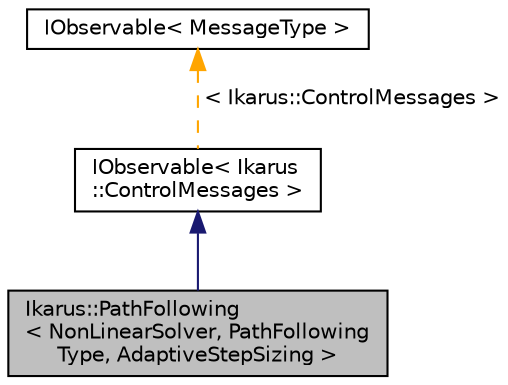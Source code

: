 digraph "Ikarus::PathFollowing&lt; NonLinearSolver, PathFollowingType, AdaptiveStepSizing &gt;"
{
 // LATEX_PDF_SIZE
  edge [fontname="Helvetica",fontsize="10",labelfontname="Helvetica",labelfontsize="10"];
  node [fontname="Helvetica",fontsize="10",shape=record];
  Node1 [label="Ikarus::PathFollowing\l\< NonLinearSolver, PathFollowing\lType, AdaptiveStepSizing \>",height=0.2,width=0.4,color="black", fillcolor="grey75", style="filled", fontcolor="black",tooltip=" "];
  Node2 -> Node1 [dir="back",color="midnightblue",fontsize="10",style="solid",fontname="Helvetica"];
  Node2 [label="IObservable\< Ikarus\l::ControlMessages \>",height=0.2,width=0.4,color="black", fillcolor="white", style="filled",URL="$d7/d68/a01413.html",tooltip=" "];
  Node3 -> Node2 [dir="back",color="orange",fontsize="10",style="dashed",label=" \< Ikarus::ControlMessages \>" ,fontname="Helvetica"];
  Node3 [label="IObservable\< MessageType \>",height=0.2,width=0.4,color="black", fillcolor="white", style="filled",URL="$d7/d68/a01413.html",tooltip=" "];
}
